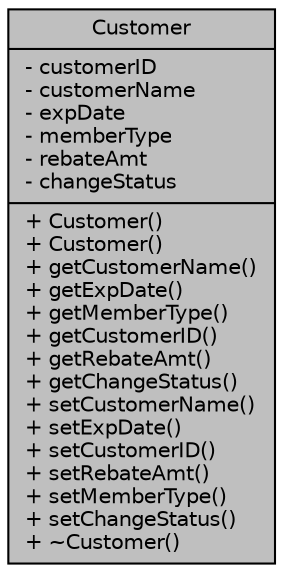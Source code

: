 digraph "Customer"
{
 // INTERACTIVE_SVG=YES
  bgcolor="transparent";
  edge [fontname="Helvetica",fontsize="10",labelfontname="Helvetica",labelfontsize="10"];
  node [fontname="Helvetica",fontsize="10",shape=record];
  Node1 [label="{Customer\n|- customerID\l- customerName\l- expDate\l- memberType\l- rebateAmt\l- changeStatus\l|+ Customer()\l+ Customer()\l+ getCustomerName()\l+ getExpDate()\l+ getMemberType()\l+ getCustomerID()\l+ getRebateAmt()\l+ getChangeStatus()\l+ setCustomerName()\l+ setExpDate()\l+ setCustomerID()\l+ setRebateAmt()\l+ setMemberType()\l+ setChangeStatus()\l+ ~Customer()\l}",height=0.2,width=0.4,color="black", fillcolor="grey75", style="filled", fontcolor="black"];
}
